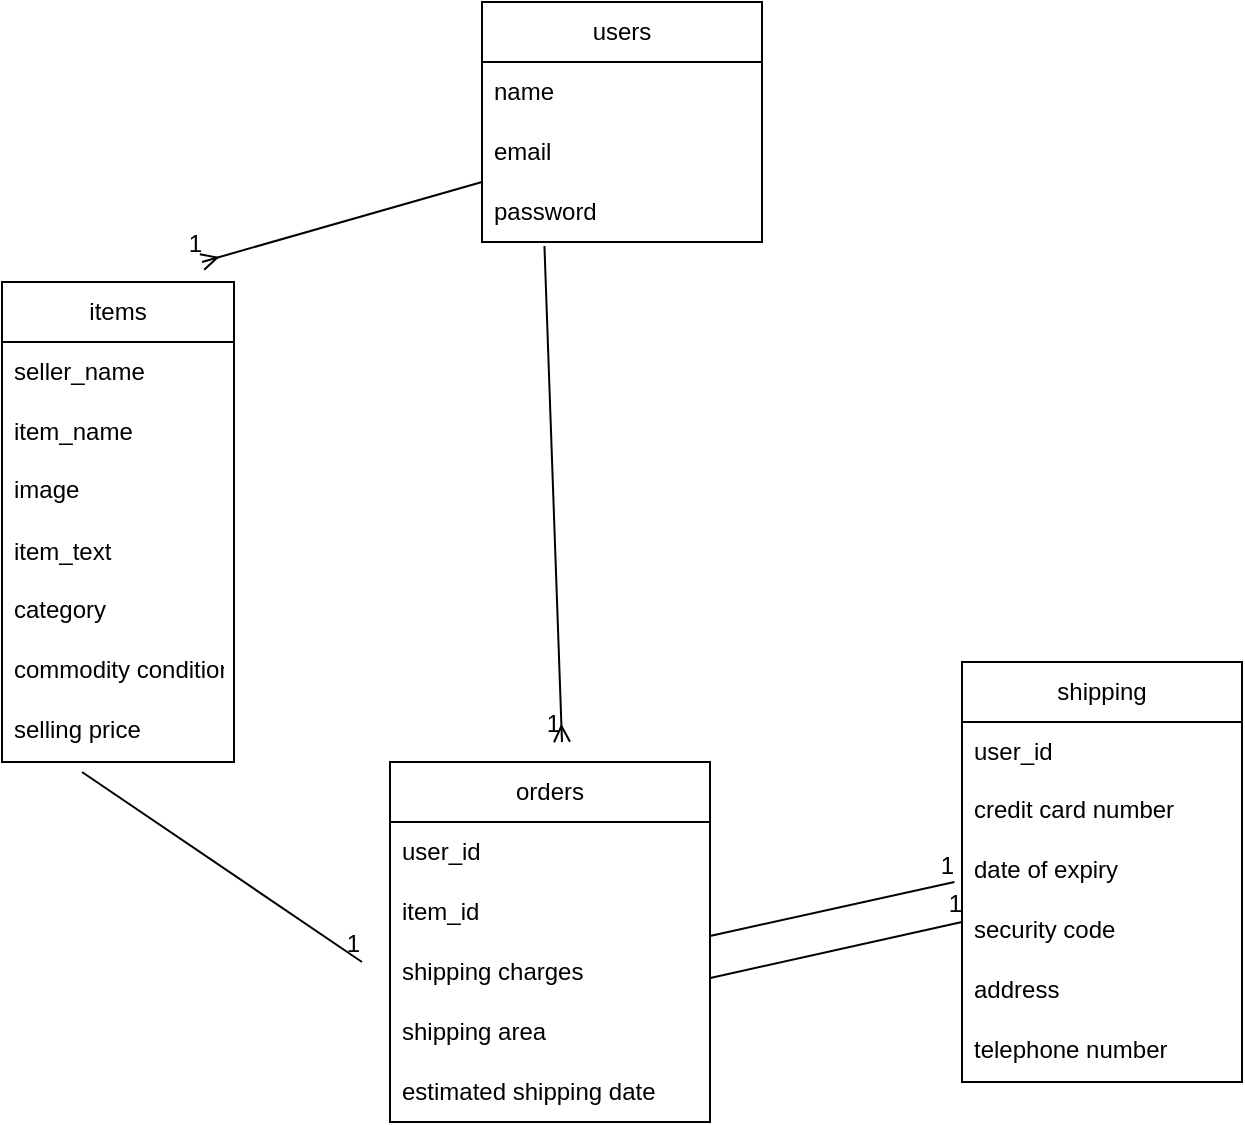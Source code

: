 <mxfile>
    <diagram id="69KRZ9yREQl_FkxlxgZL" name="ページ1">
        <mxGraphModel dx="683" dy="720" grid="1" gridSize="10" guides="1" tooltips="1" connect="0" arrows="1" fold="1" page="1" pageScale="1" pageWidth="827" pageHeight="1169" math="0" shadow="0">
            <root>
                <mxCell id="0"/>
                <mxCell id="1" parent="0"/>
                <mxCell id="2" value="shipping" style="swimlane;fontStyle=0;childLayout=stackLayout;horizontal=1;startSize=30;horizontalStack=0;resizeParent=1;resizeParentMax=0;resizeLast=0;collapsible=1;marginBottom=0;whiteSpace=wrap;html=1;" parent="1" vertex="1">
                    <mxGeometry x="540" y="490" width="140" height="210" as="geometry"/>
                </mxCell>
                <mxCell id="5" value="user_id" style="text;strokeColor=none;fillColor=none;align=left;verticalAlign=middle;spacingLeft=4;spacingRight=4;overflow=hidden;points=[[0,0.5],[1,0.5]];portConstraint=eastwest;rotatable=0;whiteSpace=wrap;html=1;" parent="2" vertex="1">
                    <mxGeometry y="30" width="140" height="30" as="geometry"/>
                </mxCell>
                <mxCell id="105" value="credit card number" style="text;strokeColor=none;fillColor=none;spacingLeft=4;spacingRight=4;overflow=hidden;rotatable=0;points=[[0,0.5],[1,0.5]];portConstraint=eastwest;fontSize=12;" vertex="1" parent="2">
                    <mxGeometry y="60" width="140" height="30" as="geometry"/>
                </mxCell>
                <mxCell id="106" value="date of expiry" style="text;strokeColor=none;fillColor=none;spacingLeft=4;spacingRight=4;overflow=hidden;rotatable=0;points=[[0,0.5],[1,0.5]];portConstraint=eastwest;fontSize=12;" vertex="1" parent="2">
                    <mxGeometry y="90" width="140" height="30" as="geometry"/>
                </mxCell>
                <mxCell id="107" value="security code" style="text;strokeColor=none;fillColor=none;spacingLeft=4;spacingRight=4;overflow=hidden;rotatable=0;points=[[0,0.5],[1,0.5]];portConstraint=eastwest;fontSize=12;" vertex="1" parent="2">
                    <mxGeometry y="120" width="140" height="30" as="geometry"/>
                </mxCell>
                <mxCell id="67" value="address" style="text;strokeColor=none;fillColor=none;spacingLeft=4;spacingRight=4;overflow=hidden;rotatable=0;points=[[0,0.5],[1,0.5]];portConstraint=eastwest;fontSize=12;" vertex="1" parent="2">
                    <mxGeometry y="150" width="140" height="30" as="geometry"/>
                </mxCell>
                <mxCell id="68" value="telephone number" style="text;strokeColor=none;fillColor=none;spacingLeft=4;spacingRight=4;overflow=hidden;rotatable=0;points=[[0,0.5],[1,0.5]];portConstraint=eastwest;fontSize=12;" vertex="1" parent="2">
                    <mxGeometry y="180" width="140" height="30" as="geometry"/>
                </mxCell>
                <mxCell id="14" style="edgeStyle=none;html=1;exitX=0.75;exitY=0;exitDx=0;exitDy=0;entryX=0.75;entryY=0;entryDx=0;entryDy=0;" parent="1" source="6" target="6" edge="1">
                    <mxGeometry relative="1" as="geometry">
                        <mxPoint x="550" y="370" as="targetPoint"/>
                    </mxGeometry>
                </mxCell>
                <mxCell id="6" value="items" style="swimlane;fontStyle=0;childLayout=stackLayout;horizontal=1;startSize=30;horizontalStack=0;resizeParent=1;resizeParentMax=0;resizeLast=0;collapsible=1;marginBottom=0;whiteSpace=wrap;html=1;" parent="1" vertex="1">
                    <mxGeometry x="60" y="300" width="116" height="240" as="geometry"/>
                </mxCell>
                <mxCell id="7" value="seller_name" style="text;strokeColor=none;fillColor=none;align=left;verticalAlign=middle;spacingLeft=4;spacingRight=4;overflow=hidden;points=[[0,0.5],[1,0.5]];portConstraint=eastwest;rotatable=0;whiteSpace=wrap;html=1;" parent="6" vertex="1">
                    <mxGeometry y="30" width="116" height="30" as="geometry"/>
                </mxCell>
                <mxCell id="8" value="item_name" style="text;strokeColor=none;fillColor=none;align=left;verticalAlign=middle;spacingLeft=4;spacingRight=4;overflow=hidden;points=[[0,0.5],[1,0.5]];portConstraint=eastwest;rotatable=0;whiteSpace=wrap;html=1;" parent="6" vertex="1">
                    <mxGeometry y="60" width="116" height="30" as="geometry"/>
                </mxCell>
                <mxCell id="50" value="image" style="text;strokeColor=none;fillColor=none;spacingLeft=4;spacingRight=4;overflow=hidden;rotatable=0;points=[[0,0.5],[1,0.5]];portConstraint=eastwest;fontSize=12;" vertex="1" parent="6">
                    <mxGeometry y="90" width="116" height="30" as="geometry"/>
                </mxCell>
                <mxCell id="9" value="item_text" style="text;strokeColor=none;fillColor=none;align=left;verticalAlign=middle;spacingLeft=4;spacingRight=4;overflow=hidden;points=[[0,0.5],[1,0.5]];portConstraint=eastwest;rotatable=0;whiteSpace=wrap;html=1;" parent="6" vertex="1">
                    <mxGeometry y="120" width="116" height="30" as="geometry"/>
                </mxCell>
                <mxCell id="49" value="category" style="text;strokeColor=none;fillColor=none;spacingLeft=4;spacingRight=4;overflow=hidden;rotatable=0;points=[[0,0.5],[1,0.5]];portConstraint=eastwest;fontSize=12;" vertex="1" parent="6">
                    <mxGeometry y="150" width="116" height="30" as="geometry"/>
                </mxCell>
                <mxCell id="51" value="commodity condition" style="text;strokeColor=none;fillColor=none;spacingLeft=4;spacingRight=4;overflow=hidden;rotatable=0;points=[[0,0.5],[1,0.5]];portConstraint=eastwest;fontSize=12;" vertex="1" parent="6">
                    <mxGeometry y="180" width="116" height="30" as="geometry"/>
                </mxCell>
                <mxCell id="83" value="" style="endArrow=none;html=1;rounded=0;" edge="1" parent="6">
                    <mxGeometry relative="1" as="geometry">
                        <mxPoint x="40" y="245" as="sourcePoint"/>
                        <mxPoint x="180" y="340" as="targetPoint"/>
                    </mxGeometry>
                </mxCell>
                <mxCell id="84" value="1" style="resizable=0;html=1;align=right;verticalAlign=bottom;" connectable="0" vertex="1" parent="83">
                    <mxGeometry x="1" relative="1" as="geometry"/>
                </mxCell>
                <mxCell id="53" value="selling price" style="text;strokeColor=none;fillColor=none;spacingLeft=4;spacingRight=4;overflow=hidden;rotatable=0;points=[[0,0.5],[1,0.5]];portConstraint=eastwest;fontSize=12;" vertex="1" parent="6">
                    <mxGeometry y="210" width="116" height="30" as="geometry"/>
                </mxCell>
                <mxCell id="10" value="users" style="swimlane;fontStyle=0;childLayout=stackLayout;horizontal=1;startSize=30;horizontalStack=0;resizeParent=1;resizeParentMax=0;resizeLast=0;collapsible=1;marginBottom=0;whiteSpace=wrap;html=1;" parent="1" vertex="1">
                    <mxGeometry x="300" y="160" width="140" height="120" as="geometry"/>
                </mxCell>
                <mxCell id="11" value="name" style="text;strokeColor=none;fillColor=none;align=left;verticalAlign=middle;spacingLeft=4;spacingRight=4;overflow=hidden;points=[[0,0.5],[1,0.5]];portConstraint=eastwest;rotatable=0;whiteSpace=wrap;html=1;" parent="10" vertex="1">
                    <mxGeometry y="30" width="140" height="30" as="geometry"/>
                </mxCell>
                <mxCell id="12" value="email" style="text;strokeColor=none;fillColor=none;align=left;verticalAlign=middle;spacingLeft=4;spacingRight=4;overflow=hidden;points=[[0,0.5],[1,0.5]];portConstraint=eastwest;rotatable=0;whiteSpace=wrap;html=1;" parent="10" vertex="1">
                    <mxGeometry y="60" width="140" height="30" as="geometry"/>
                </mxCell>
                <mxCell id="13" value="password" style="text;strokeColor=none;fillColor=none;align=left;verticalAlign=middle;spacingLeft=4;spacingRight=4;overflow=hidden;points=[[0,0.5],[1,0.5]];portConstraint=eastwest;rotatable=0;whiteSpace=wrap;html=1;" parent="10" vertex="1">
                    <mxGeometry y="90" width="140" height="30" as="geometry"/>
                </mxCell>
                <mxCell id="59" value="orders" style="swimlane;fontStyle=0;childLayout=stackLayout;horizontal=1;startSize=30;horizontalStack=0;resizeParent=1;resizeParentMax=0;resizeLast=0;collapsible=1;marginBottom=0;whiteSpace=wrap;html=1;" vertex="1" parent="1">
                    <mxGeometry x="254" y="540" width="160" height="180" as="geometry"/>
                </mxCell>
                <mxCell id="60" value="user_id" style="text;strokeColor=none;fillColor=none;align=left;verticalAlign=middle;spacingLeft=4;spacingRight=4;overflow=hidden;points=[[0,0.5],[1,0.5]];portConstraint=eastwest;rotatable=0;whiteSpace=wrap;html=1;" vertex="1" parent="59">
                    <mxGeometry y="30" width="160" height="30" as="geometry"/>
                </mxCell>
                <mxCell id="61" value="item_id" style="text;strokeColor=none;fillColor=none;align=left;verticalAlign=middle;spacingLeft=4;spacingRight=4;overflow=hidden;points=[[0,0.5],[1,0.5]];portConstraint=eastwest;rotatable=0;whiteSpace=wrap;html=1;" vertex="1" parent="59">
                    <mxGeometry y="60" width="160" height="30" as="geometry"/>
                </mxCell>
                <mxCell id="102" value="shipping charges" style="text;strokeColor=none;fillColor=none;align=left;verticalAlign=middle;spacingLeft=4;spacingRight=4;overflow=hidden;points=[[0,0.5],[1,0.5]];portConstraint=eastwest;rotatable=0;whiteSpace=wrap;html=1;" vertex="1" parent="59">
                    <mxGeometry y="90" width="160" height="30" as="geometry"/>
                </mxCell>
                <mxCell id="103" value="shipping area" style="text;strokeColor=none;fillColor=none;align=left;verticalAlign=middle;spacingLeft=4;spacingRight=4;overflow=hidden;points=[[0,0.5],[1,0.5]];portConstraint=eastwest;rotatable=0;whiteSpace=wrap;html=1;" vertex="1" parent="59">
                    <mxGeometry y="120" width="160" height="30" as="geometry"/>
                </mxCell>
                <mxCell id="104" value="estimated shipping date" style="text;strokeColor=none;fillColor=none;align=left;verticalAlign=middle;spacingLeft=4;spacingRight=4;overflow=hidden;points=[[0,0.5],[1,0.5]];portConstraint=eastwest;rotatable=0;whiteSpace=wrap;html=1;" vertex="1" parent="59">
                    <mxGeometry y="150" width="160" height="30" as="geometry"/>
                </mxCell>
                <mxCell id="71" value="" style="endArrow=ERmany;html=1;rounded=0;exitX=0.223;exitY=1.067;exitDx=0;exitDy=0;exitPerimeter=0;endFill=0;" edge="1" parent="1" source="13">
                    <mxGeometry relative="1" as="geometry">
                        <mxPoint x="300" y="490" as="sourcePoint"/>
                        <mxPoint x="340" y="530" as="targetPoint"/>
                    </mxGeometry>
                </mxCell>
                <mxCell id="72" value="1" style="resizable=0;html=1;align=right;verticalAlign=bottom;" connectable="0" vertex="1" parent="71">
                    <mxGeometry x="1" relative="1" as="geometry"/>
                </mxCell>
                <mxCell id="77" value="" style="endArrow=ERmany;html=1;rounded=0;exitX=0;exitY=0;exitDx=0;exitDy=0;exitPerimeter=0;endFill=0;" edge="1" parent="1" source="13">
                    <mxGeometry relative="1" as="geometry">
                        <mxPoint x="60" y="290" as="sourcePoint"/>
                        <mxPoint x="160" y="290" as="targetPoint"/>
                    </mxGeometry>
                </mxCell>
                <mxCell id="78" value="1" style="resizable=0;html=1;align=right;verticalAlign=bottom;" connectable="0" vertex="1" parent="77">
                    <mxGeometry x="1" relative="1" as="geometry"/>
                </mxCell>
                <mxCell id="91" value="" style="endArrow=none;html=1;rounded=0;entryX=-0.027;entryY=0.667;entryDx=0;entryDy=0;entryPerimeter=0;" edge="1" parent="1" target="106">
                    <mxGeometry relative="1" as="geometry">
                        <mxPoint x="414" y="627" as="sourcePoint"/>
                        <mxPoint x="603.2" y="460" as="targetPoint"/>
                    </mxGeometry>
                </mxCell>
                <mxCell id="92" value="1" style="resizable=0;html=1;align=right;verticalAlign=bottom;" connectable="0" vertex="1" parent="91">
                    <mxGeometry x="1" relative="1" as="geometry"/>
                </mxCell>
                <mxCell id="99" value="" style="endArrow=none;html=1;rounded=0;entryX=0.78;entryY=1.1;entryDx=0;entryDy=0;entryPerimeter=0;exitX=1.001;exitY=0.6;exitDx=0;exitDy=0;exitPerimeter=0;" edge="1" parent="1" source="102">
                    <mxGeometry relative="1" as="geometry">
                        <mxPoint x="350.8" y="757" as="sourcePoint"/>
                        <mxPoint x="540" y="620" as="targetPoint"/>
                    </mxGeometry>
                </mxCell>
                <mxCell id="100" value="1" style="resizable=0;html=1;align=right;verticalAlign=bottom;" connectable="0" vertex="1" parent="99">
                    <mxGeometry x="1" relative="1" as="geometry"/>
                </mxCell>
            </root>
        </mxGraphModel>
    </diagram>
</mxfile>